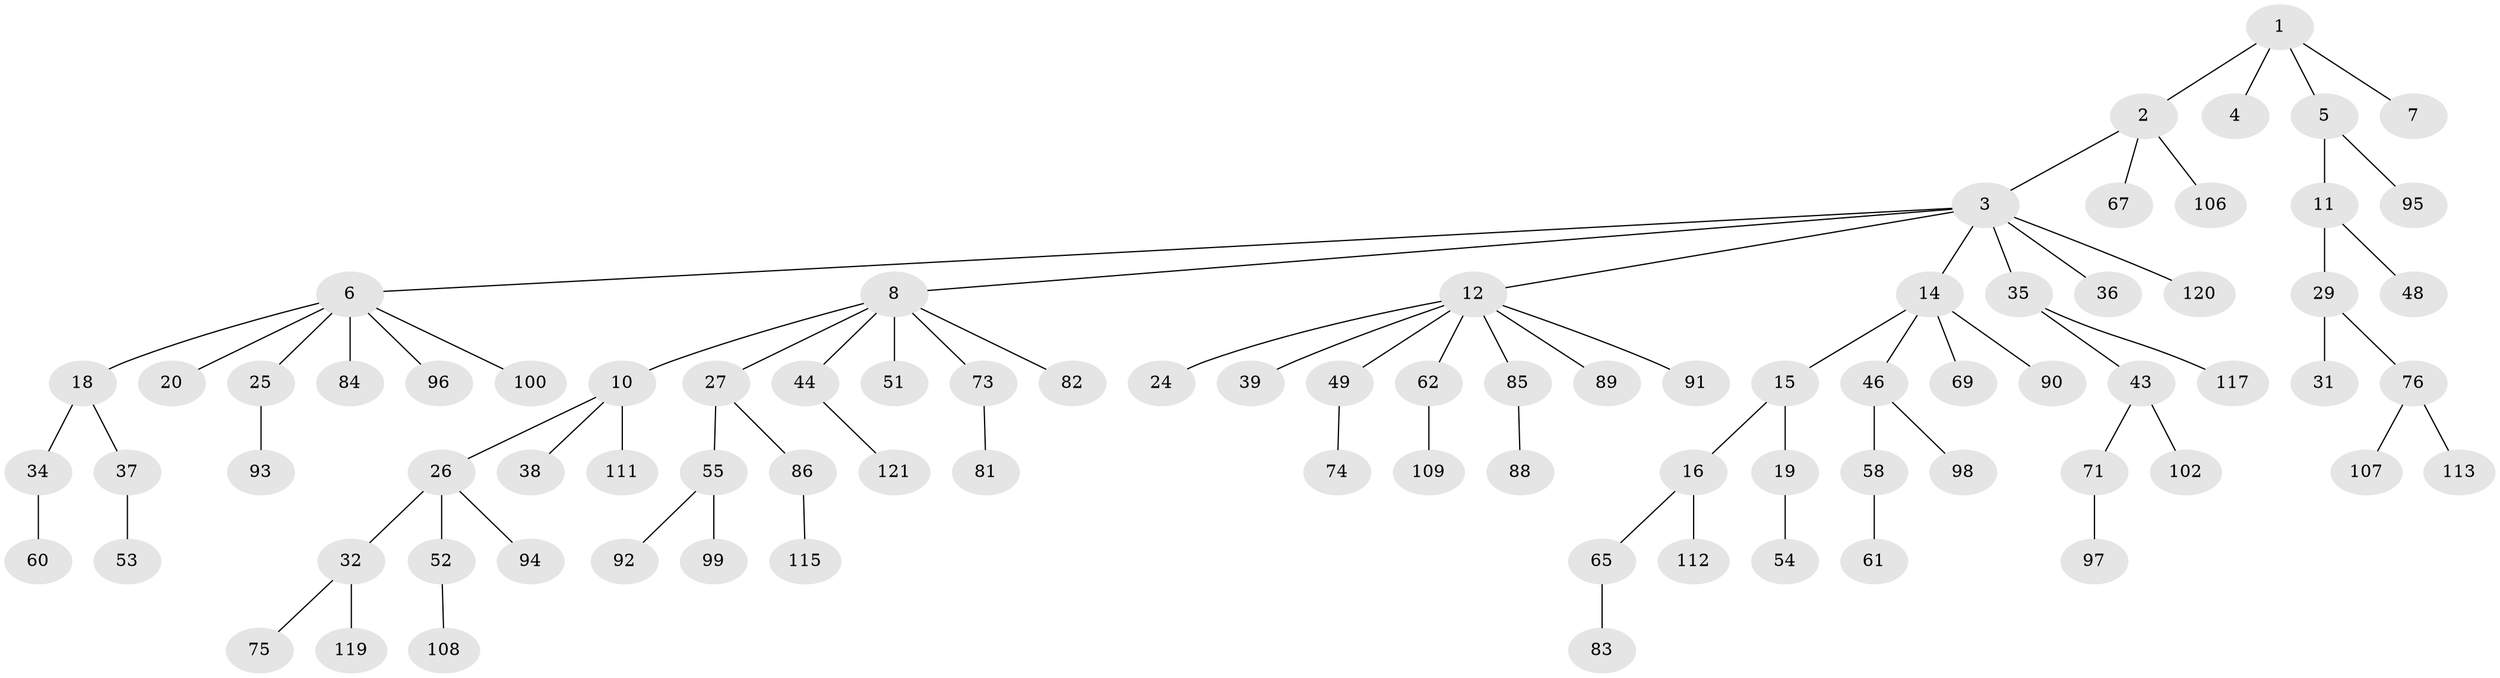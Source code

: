 // original degree distribution, {4: 0.06611570247933884, 6: 0.008264462809917356, 1: 0.4793388429752066, 3: 0.1652892561983471, 7: 0.01652892561983471, 2: 0.24793388429752067, 5: 0.01652892561983471}
// Generated by graph-tools (version 1.1) at 2025/11/02/27/25 16:11:27]
// undirected, 84 vertices, 83 edges
graph export_dot {
graph [start="1"]
  node [color=gray90,style=filled];
  1;
  2 [super="+21"];
  3 [super="+9"];
  4;
  5 [super="+63"];
  6 [super="+87"];
  7 [super="+70"];
  8 [super="+23"];
  10 [super="+28"];
  11 [super="+30"];
  12 [super="+13"];
  14 [super="+17"];
  15;
  16 [super="+42"];
  18 [super="+22"];
  19 [super="+68"];
  20 [super="+80"];
  24 [super="+56"];
  25;
  26 [super="+78"];
  27 [super="+33"];
  29;
  31;
  32 [super="+41"];
  34 [super="+110"];
  35 [super="+40"];
  36 [super="+47"];
  37 [super="+45"];
  38;
  39;
  43 [super="+66"];
  44;
  46 [super="+50"];
  48;
  49 [super="+72"];
  51;
  52 [super="+57"];
  53 [super="+59"];
  54;
  55 [super="+77"];
  58;
  60;
  61 [super="+116"];
  62 [super="+64"];
  65;
  67;
  69;
  71;
  73 [super="+104"];
  74;
  75;
  76 [super="+79"];
  81;
  82;
  83;
  84;
  85;
  86;
  88;
  89;
  90;
  91 [super="+103"];
  92;
  93;
  94;
  95;
  96 [super="+101"];
  97 [super="+118"];
  98;
  99;
  100 [super="+105"];
  102;
  106 [super="+114"];
  107;
  108;
  109;
  111;
  112;
  113;
  115;
  117;
  119;
  120;
  121;
  1 -- 2;
  1 -- 4;
  1 -- 5;
  1 -- 7;
  2 -- 3;
  2 -- 106;
  2 -- 67;
  3 -- 6;
  3 -- 8;
  3 -- 14;
  3 -- 36;
  3 -- 120;
  3 -- 35;
  3 -- 12;
  5 -- 11;
  5 -- 95;
  6 -- 18;
  6 -- 20;
  6 -- 25;
  6 -- 84;
  6 -- 100;
  6 -- 96;
  8 -- 10;
  8 -- 44;
  8 -- 82;
  8 -- 73;
  8 -- 51;
  8 -- 27;
  10 -- 26;
  10 -- 111;
  10 -- 38;
  11 -- 29;
  11 -- 48;
  12 -- 39;
  12 -- 49;
  12 -- 85;
  12 -- 89;
  12 -- 91;
  12 -- 24;
  12 -- 62;
  14 -- 15;
  14 -- 46;
  14 -- 90;
  14 -- 69;
  15 -- 16;
  15 -- 19;
  16 -- 65;
  16 -- 112;
  18 -- 34;
  18 -- 37;
  19 -- 54;
  25 -- 93;
  26 -- 32;
  26 -- 52;
  26 -- 94;
  27 -- 55;
  27 -- 86;
  29 -- 31;
  29 -- 76;
  32 -- 75;
  32 -- 119;
  34 -- 60;
  35 -- 43;
  35 -- 117;
  37 -- 53;
  43 -- 102;
  43 -- 71;
  44 -- 121;
  46 -- 58;
  46 -- 98;
  49 -- 74;
  52 -- 108;
  55 -- 99;
  55 -- 92;
  58 -- 61;
  62 -- 109;
  65 -- 83;
  71 -- 97;
  73 -- 81;
  76 -- 113;
  76 -- 107;
  85 -- 88;
  86 -- 115;
}
